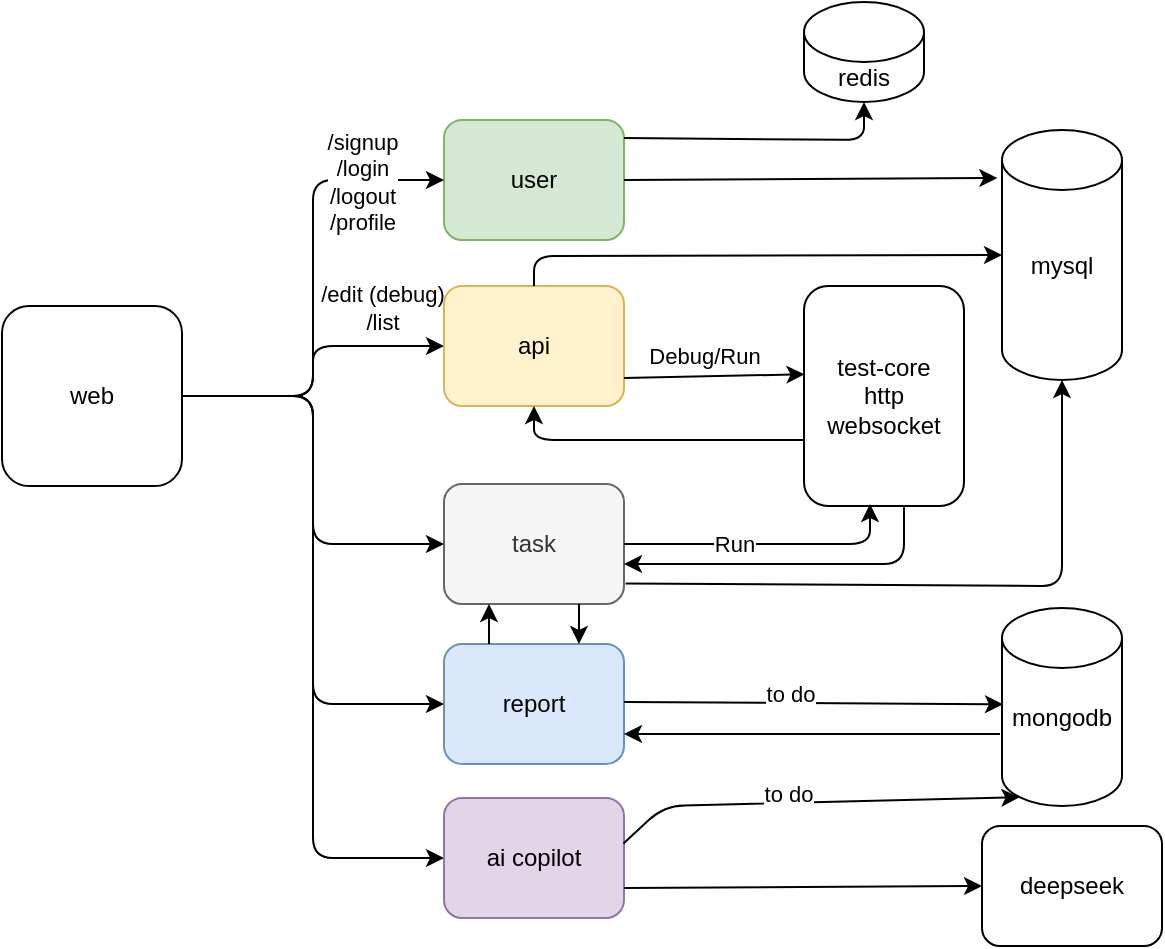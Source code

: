 <mxfile version="26.1.0">
  <diagram name="Page-1" id="5dFxRylm_dYt8NnF_iFa">
    <mxGraphModel dx="500" dy="317" grid="1" gridSize="10" guides="1" tooltips="1" connect="1" arrows="1" fold="1" page="1" pageScale="1" pageWidth="850" pageHeight="1100" math="0" shadow="0">
      <root>
        <mxCell id="0" />
        <mxCell id="1" parent="0" />
        <mxCell id="6R3quX87OTXVOow-AGSZ-9" value="" style="edgeStyle=orthogonalEdgeStyle;rounded=1;orthogonalLoop=1;jettySize=auto;html=1;curved=0;" edge="1" parent="1" source="6R3quX87OTXVOow-AGSZ-4" target="6R3quX87OTXVOow-AGSZ-1">
          <mxGeometry relative="1" as="geometry" />
        </mxCell>
        <mxCell id="6R3quX87OTXVOow-AGSZ-44" value="/edit (debug)&lt;br&gt;/list" style="edgeLabel;html=1;align=center;verticalAlign=middle;resizable=0;points=[];" vertex="1" connectable="0" parent="6R3quX87OTXVOow-AGSZ-9">
          <mxGeometry x="0.392" y="3" relative="1" as="geometry">
            <mxPoint x="16" y="-16" as="offset" />
          </mxGeometry>
        </mxCell>
        <mxCell id="6R3quX87OTXVOow-AGSZ-4" value="&lt;div&gt;&lt;span style=&quot;background-color: transparent; color: light-dark(rgb(0, 0, 0), rgb(255, 255, 255));&quot;&gt;web&lt;/span&gt;&lt;/div&gt;" style="whiteSpace=wrap;html=1;aspect=fixed;fillStyle=auto;rounded=1;" vertex="1" parent="1">
          <mxGeometry x="139" y="300" width="90" height="90" as="geometry" />
        </mxCell>
        <mxCell id="6R3quX87OTXVOow-AGSZ-5" value="user" style="rounded=1;whiteSpace=wrap;html=1;fillColor=#d5e8d4;strokeColor=#82b366;" vertex="1" parent="1">
          <mxGeometry x="360" y="207" width="90" height="60" as="geometry" />
        </mxCell>
        <mxCell id="6R3quX87OTXVOow-AGSZ-6" value="report" style="rounded=1;whiteSpace=wrap;html=1;fillColor=#dae8fc;strokeColor=#6c8ebf;" vertex="1" parent="1">
          <mxGeometry x="360" y="469" width="90" height="60" as="geometry" />
        </mxCell>
        <mxCell id="6R3quX87OTXVOow-AGSZ-7" value="task" style="rounded=1;whiteSpace=wrap;html=1;fillColor=#f5f5f5;strokeColor=#666666;fontColor=#333333;" vertex="1" parent="1">
          <mxGeometry x="360" y="389" width="90" height="60" as="geometry" />
        </mxCell>
        <mxCell id="6R3quX87OTXVOow-AGSZ-1" value="api" style="rounded=1;whiteSpace=wrap;html=1;fillColor=#fff2cc;strokeColor=#d6b656;" vertex="1" parent="1">
          <mxGeometry x="360" y="290" width="90" height="60" as="geometry" />
        </mxCell>
        <mxCell id="6R3quX87OTXVOow-AGSZ-13" value="redis" style="shape=cylinder3;whiteSpace=wrap;html=1;boundedLbl=1;backgroundOutline=1;size=15;" vertex="1" parent="1">
          <mxGeometry x="540" y="148" width="60" height="50" as="geometry" />
        </mxCell>
        <mxCell id="6R3quX87OTXVOow-AGSZ-20" value="mysql&lt;div&gt;&lt;br&gt;&lt;/div&gt;" style="shape=cylinder3;whiteSpace=wrap;html=1;boundedLbl=1;backgroundOutline=1;size=15;" vertex="1" parent="1">
          <mxGeometry x="639" y="212" width="60" height="125" as="geometry" />
        </mxCell>
        <mxCell id="6R3quX87OTXVOow-AGSZ-21" value="" style="endArrow=classic;html=1;rounded=0;exitX=1;exitY=0.75;exitDx=0;exitDy=0;entryX=0.003;entryY=0.392;entryDx=0;entryDy=0;entryPerimeter=0;" edge="1" parent="1">
          <mxGeometry width="50" height="50" relative="1" as="geometry">
            <mxPoint x="450" y="336" as="sourcePoint" />
            <mxPoint x="540.24" y="334.12" as="targetPoint" />
            <Array as="points" />
          </mxGeometry>
        </mxCell>
        <mxCell id="6R3quX87OTXVOow-AGSZ-47" value="Debug/Run" style="edgeLabel;html=1;align=center;verticalAlign=middle;resizable=0;points=[];" vertex="1" connectable="0" parent="6R3quX87OTXVOow-AGSZ-21">
          <mxGeometry x="-0.122" y="2" relative="1" as="geometry">
            <mxPoint y="-8" as="offset" />
          </mxGeometry>
        </mxCell>
        <mxCell id="6R3quX87OTXVOow-AGSZ-22" value="" style="endArrow=classic;html=1;rounded=0;exitX=0.75;exitY=1;exitDx=0;exitDy=0;entryX=0.75;entryY=0;entryDx=0;entryDy=0;" edge="1" parent="1" source="6R3quX87OTXVOow-AGSZ-7" target="6R3quX87OTXVOow-AGSZ-6">
          <mxGeometry width="50" height="50" relative="1" as="geometry">
            <mxPoint x="450" y="420" as="sourcePoint" />
            <mxPoint x="490" y="460" as="targetPoint" />
            <Array as="points" />
          </mxGeometry>
        </mxCell>
        <mxCell id="6R3quX87OTXVOow-AGSZ-23" value="" style="endArrow=classic;html=1;rounded=0;exitX=1;exitY=0.5;exitDx=0;exitDy=0;entryX=-0.039;entryY=0.192;entryDx=0;entryDy=0;entryPerimeter=0;" edge="1" parent="1" source="6R3quX87OTXVOow-AGSZ-5" target="6R3quX87OTXVOow-AGSZ-20">
          <mxGeometry width="50" height="50" relative="1" as="geometry">
            <mxPoint x="460" y="407" as="sourcePoint" />
            <mxPoint x="643" y="302" as="targetPoint" />
          </mxGeometry>
        </mxCell>
        <mxCell id="6R3quX87OTXVOow-AGSZ-24" value="mongodb&lt;div&gt;&lt;br&gt;&lt;/div&gt;" style="shape=cylinder3;whiteSpace=wrap;html=1;boundedLbl=1;backgroundOutline=1;size=15;" vertex="1" parent="1">
          <mxGeometry x="639" y="451" width="60" height="99" as="geometry" />
        </mxCell>
        <mxCell id="6R3quX87OTXVOow-AGSZ-25" value="" style="endArrow=classic;html=1;rounded=0;exitX=1;exitY=0.5;exitDx=0;exitDy=0;entryX=0.008;entryY=0.456;entryDx=0;entryDy=0;entryPerimeter=0;" edge="1" parent="1">
          <mxGeometry width="50" height="50" relative="1" as="geometry">
            <mxPoint x="450" y="498" as="sourcePoint" />
            <mxPoint x="639.48" y="499.144" as="targetPoint" />
          </mxGeometry>
        </mxCell>
        <mxCell id="6R3quX87OTXVOow-AGSZ-39" value="to do" style="edgeLabel;html=1;align=center;verticalAlign=middle;resizable=0;points=[];" vertex="1" connectable="0" parent="6R3quX87OTXVOow-AGSZ-25">
          <mxGeometry x="-0.129" y="1" relative="1" as="geometry">
            <mxPoint y="-4" as="offset" />
          </mxGeometry>
        </mxCell>
        <mxCell id="6R3quX87OTXVOow-AGSZ-26" value="" style="edgeStyle=orthogonalEdgeStyle;rounded=1;orthogonalLoop=1;jettySize=auto;html=1;entryX=0;entryY=0.5;entryDx=0;entryDy=0;exitX=1;exitY=0.5;exitDx=0;exitDy=0;curved=0;" edge="1" parent="1" source="6R3quX87OTXVOow-AGSZ-4" target="6R3quX87OTXVOow-AGSZ-7">
          <mxGeometry relative="1" as="geometry">
            <mxPoint x="220.0" y="334" as="sourcePoint" />
            <mxPoint x="370" y="344" as="targetPoint" />
          </mxGeometry>
        </mxCell>
        <mxCell id="6R3quX87OTXVOow-AGSZ-27" value="" style="edgeStyle=orthogonalEdgeStyle;rounded=1;orthogonalLoop=1;jettySize=auto;html=1;entryX=0;entryY=0.5;entryDx=0;entryDy=0;exitX=1;exitY=0.5;exitDx=0;exitDy=0;curved=0;" edge="1" parent="1" source="6R3quX87OTXVOow-AGSZ-4" target="6R3quX87OTXVOow-AGSZ-5">
          <mxGeometry relative="1" as="geometry">
            <mxPoint x="220.0" y="322" as="sourcePoint" />
            <mxPoint x="370" y="407" as="targetPoint" />
          </mxGeometry>
        </mxCell>
        <mxCell id="6R3quX87OTXVOow-AGSZ-46" value="/signup&lt;br&gt;/login&lt;br&gt;/logout&lt;br&gt;/profile" style="edgeLabel;html=1;align=center;verticalAlign=middle;resizable=0;points=[];" vertex="1" connectable="0" parent="6R3quX87OTXVOow-AGSZ-27">
          <mxGeometry x="0.615" y="-1" relative="1" as="geometry">
            <mxPoint x="5" as="offset" />
          </mxGeometry>
        </mxCell>
        <mxCell id="6R3quX87OTXVOow-AGSZ-29" value="" style="edgeStyle=orthogonalEdgeStyle;rounded=1;orthogonalLoop=1;jettySize=auto;html=1;entryX=0;entryY=0.5;entryDx=0;entryDy=0;exitX=1;exitY=0.5;exitDx=0;exitDy=0;curved=0;" edge="1" parent="1" source="6R3quX87OTXVOow-AGSZ-4" target="6R3quX87OTXVOow-AGSZ-6">
          <mxGeometry relative="1" as="geometry">
            <mxPoint x="230" y="355" as="sourcePoint" />
            <mxPoint x="370" y="430" as="targetPoint" />
          </mxGeometry>
        </mxCell>
        <mxCell id="6R3quX87OTXVOow-AGSZ-31" value="" style="edgeStyle=orthogonalEdgeStyle;rounded=1;orthogonalLoop=1;jettySize=auto;html=1;entryX=0;entryY=0.5;entryDx=0;entryDy=0;exitX=1;exitY=0.5;exitDx=0;exitDy=0;curved=0;" edge="1" parent="1" source="6R3quX87OTXVOow-AGSZ-4" target="6R3quX87OTXVOow-AGSZ-32">
          <mxGeometry relative="1" as="geometry">
            <mxPoint x="220.0" y="337" as="sourcePoint" />
            <mxPoint x="380" y="432" as="targetPoint" />
          </mxGeometry>
        </mxCell>
        <mxCell id="6R3quX87OTXVOow-AGSZ-32" value="ai copilot" style="rounded=1;whiteSpace=wrap;html=1;fillColor=#e1d5e7;strokeColor=#9673a6;" vertex="1" parent="1">
          <mxGeometry x="360" y="546" width="90" height="60" as="geometry" />
        </mxCell>
        <mxCell id="6R3quX87OTXVOow-AGSZ-33" value="deepseek" style="rounded=1;whiteSpace=wrap;html=1;" vertex="1" parent="1">
          <mxGeometry x="629" y="560" width="90" height="60" as="geometry" />
        </mxCell>
        <mxCell id="6R3quX87OTXVOow-AGSZ-34" value="" style="endArrow=classic;html=1;rounded=0;exitX=1;exitY=0.75;exitDx=0;exitDy=0;entryX=0;entryY=0.5;entryDx=0;entryDy=0;" edge="1" parent="1" source="6R3quX87OTXVOow-AGSZ-32" target="6R3quX87OTXVOow-AGSZ-33">
          <mxGeometry width="50" height="50" relative="1" as="geometry">
            <mxPoint x="460" y="501" as="sourcePoint" />
            <mxPoint x="622" y="504" as="targetPoint" />
          </mxGeometry>
        </mxCell>
        <mxCell id="6R3quX87OTXVOow-AGSZ-35" style="edgeStyle=orthogonalEdgeStyle;rounded=0;orthogonalLoop=1;jettySize=auto;html=1;exitX=0.5;exitY=1;exitDx=0;exitDy=0;exitPerimeter=0;" edge="1" parent="1">
          <mxGeometry relative="1" as="geometry">
            <mxPoint x="669" y="526" as="sourcePoint" />
            <mxPoint x="669" y="526" as="targetPoint" />
          </mxGeometry>
        </mxCell>
        <mxCell id="6R3quX87OTXVOow-AGSZ-40" value="" style="endArrow=classic;html=1;rounded=0;entryX=1;entryY=0.75;entryDx=0;entryDy=0;" edge="1" parent="1" target="6R3quX87OTXVOow-AGSZ-6">
          <mxGeometry width="50" height="50" relative="1" as="geometry">
            <mxPoint x="638" y="514" as="sourcePoint" />
            <mxPoint x="480" y="449" as="targetPoint" />
          </mxGeometry>
        </mxCell>
        <mxCell id="6R3quX87OTXVOow-AGSZ-41" value="test-core&lt;br&gt;http&lt;br&gt;websocket" style="rounded=1;whiteSpace=wrap;html=1;" vertex="1" parent="1">
          <mxGeometry x="540" y="290" width="80" height="110" as="geometry" />
        </mxCell>
        <mxCell id="6R3quX87OTXVOow-AGSZ-42" value="" style="endArrow=classic;html=1;rounded=1;exitX=0;exitY=0.7;exitDx=0;exitDy=0;exitPerimeter=0;entryX=0.5;entryY=1;entryDx=0;entryDy=0;curved=0;" edge="1" parent="1" source="6R3quX87OTXVOow-AGSZ-41" target="6R3quX87OTXVOow-AGSZ-1">
          <mxGeometry width="50" height="50" relative="1" as="geometry">
            <mxPoint x="525.53" y="367.74" as="sourcePoint" />
            <mxPoint x="405" y="358" as="targetPoint" />
            <Array as="points">
              <mxPoint x="405" y="367" />
            </Array>
          </mxGeometry>
        </mxCell>
        <mxCell id="6R3quX87OTXVOow-AGSZ-43" value="" style="endArrow=classic;html=1;rounded=1;exitX=0.5;exitY=0;exitDx=0;exitDy=0;entryX=0;entryY=0.5;entryDx=0;entryDy=0;entryPerimeter=0;curved=0;" edge="1" parent="1" source="6R3quX87OTXVOow-AGSZ-1" target="6R3quX87OTXVOow-AGSZ-20">
          <mxGeometry width="50" height="50" relative="1" as="geometry">
            <mxPoint x="520" y="380" as="sourcePoint" />
            <mxPoint x="638" y="270" as="targetPoint" />
            <Array as="points">
              <mxPoint x="405" y="275" />
            </Array>
          </mxGeometry>
        </mxCell>
        <mxCell id="6R3quX87OTXVOow-AGSZ-48" value="" style="endArrow=classic;html=1;rounded=1;entryX=1;entryY=0.75;entryDx=0;entryDy=0;curved=0;" edge="1" parent="1">
          <mxGeometry width="50" height="50" relative="1" as="geometry">
            <mxPoint x="590" y="400" as="sourcePoint" />
            <mxPoint x="450" y="429.0" as="targetPoint" />
            <Array as="points">
              <mxPoint x="590" y="429" />
            </Array>
          </mxGeometry>
        </mxCell>
        <mxCell id="6R3quX87OTXVOow-AGSZ-49" value="" style="endArrow=classic;html=1;rounded=1;exitX=1;exitY=0.5;exitDx=0;exitDy=0;entryX=0.5;entryY=1;entryDx=0;entryDy=0;curved=0;" edge="1" parent="1">
          <mxGeometry width="50" height="50" relative="1" as="geometry">
            <mxPoint x="450" y="419.0" as="sourcePoint" />
            <mxPoint x="573" y="399" as="targetPoint" />
            <Array as="points">
              <mxPoint x="573" y="419" />
            </Array>
          </mxGeometry>
        </mxCell>
        <mxCell id="6R3quX87OTXVOow-AGSZ-50" value="Run" style="edgeLabel;html=1;align=center;verticalAlign=middle;resizable=0;points=[];" vertex="1" connectable="0" parent="6R3quX87OTXVOow-AGSZ-49">
          <mxGeometry x="-0.232" y="1" relative="1" as="geometry">
            <mxPoint y="1" as="offset" />
          </mxGeometry>
        </mxCell>
        <mxCell id="6R3quX87OTXVOow-AGSZ-51" value="" style="endArrow=classic;html=1;rounded=1;exitX=1;exitY=0.15;exitDx=0;exitDy=0;entryX=0.5;entryY=1;entryDx=0;entryDy=0;entryPerimeter=0;exitPerimeter=0;curved=0;" edge="1" parent="1" source="6R3quX87OTXVOow-AGSZ-5" target="6R3quX87OTXVOow-AGSZ-13">
          <mxGeometry width="50" height="50" relative="1" as="geometry">
            <mxPoint x="460" y="262" as="sourcePoint" />
            <mxPoint x="649" y="261" as="targetPoint" />
            <Array as="points">
              <mxPoint x="570" y="217" />
            </Array>
          </mxGeometry>
        </mxCell>
        <mxCell id="6R3quX87OTXVOow-AGSZ-52" value="" style="endArrow=classic;html=1;rounded=0;exitX=0.25;exitY=0;exitDx=0;exitDy=0;entryX=0.25;entryY=1;entryDx=0;entryDy=0;" edge="1" parent="1" source="6R3quX87OTXVOow-AGSZ-6" target="6R3quX87OTXVOow-AGSZ-7">
          <mxGeometry width="50" height="50" relative="1" as="geometry">
            <mxPoint x="460" y="430" as="sourcePoint" />
            <mxPoint x="679" y="464" as="targetPoint" />
            <Array as="points" />
          </mxGeometry>
        </mxCell>
        <mxCell id="6R3quX87OTXVOow-AGSZ-60" value="" style="endArrow=classic;html=1;rounded=1;exitX=0.997;exitY=0.379;exitDx=0;exitDy=0;entryX=0.145;entryY=1;entryDx=0;entryDy=-4.35;entryPerimeter=0;exitPerimeter=0;curved=0;" edge="1" parent="1" source="6R3quX87OTXVOow-AGSZ-32" target="6R3quX87OTXVOow-AGSZ-24">
          <mxGeometry width="50" height="50" relative="1" as="geometry">
            <mxPoint x="460" y="505" as="sourcePoint" />
            <mxPoint x="651" y="505" as="targetPoint" />
            <Array as="points">
              <mxPoint x="470" y="550" />
            </Array>
          </mxGeometry>
        </mxCell>
        <mxCell id="6R3quX87OTXVOow-AGSZ-61" value="to do" style="edgeLabel;html=1;align=center;verticalAlign=middle;resizable=0;points=[];" vertex="1" connectable="0" parent="6R3quX87OTXVOow-AGSZ-60">
          <mxGeometry x="-0.129" y="1" relative="1" as="geometry">
            <mxPoint y="-4" as="offset" />
          </mxGeometry>
        </mxCell>
        <mxCell id="6R3quX87OTXVOow-AGSZ-62" value="" style="endArrow=classic;html=1;rounded=1;exitX=1.009;exitY=0.829;exitDx=0;exitDy=0;entryX=0.5;entryY=1;entryDx=0;entryDy=0;entryPerimeter=0;curved=0;exitPerimeter=0;" edge="1" parent="1" source="6R3quX87OTXVOow-AGSZ-7" target="6R3quX87OTXVOow-AGSZ-20">
          <mxGeometry width="50" height="50" relative="1" as="geometry">
            <mxPoint x="443" y="439.0" as="sourcePoint" />
            <mxPoint x="662" y="337.0" as="targetPoint" />
            <Array as="points">
              <mxPoint x="669" y="440" />
            </Array>
          </mxGeometry>
        </mxCell>
      </root>
    </mxGraphModel>
  </diagram>
</mxfile>
